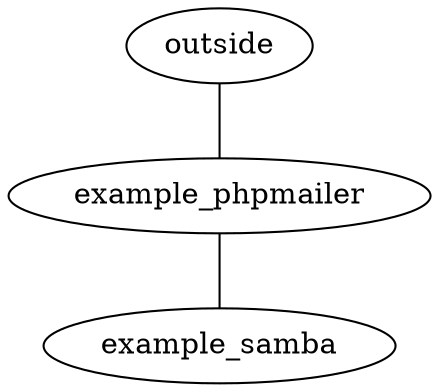 // Topology Graph
graph {
	outside
	example_phpmailer
	example_samba
	example_phpmailer -- example_samba [contstraint=false]
	outside -- example_phpmailer [contstraint=false]
}
